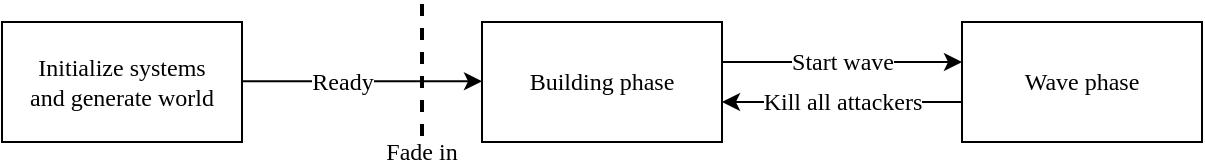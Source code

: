 <mxfile version="24.4.13" type="device">
  <diagram name="Page-1" id="PAqJ3YmhOcJzq5fDpwv0">
    <mxGraphModel dx="989" dy="577" grid="1" gridSize="10" guides="1" tooltips="1" connect="1" arrows="1" fold="1" page="1" pageScale="1" pageWidth="850" pageHeight="1100" math="0" shadow="0">
      <root>
        <mxCell id="0" />
        <mxCell id="1" parent="0" />
        <mxCell id="Hy2XRtjGEwtJJ9aIUxxK-1" value="Initialize systems&lt;br&gt;&lt;span style=&quot;background-color: initial;&quot;&gt;and generate world&lt;/span&gt;" style="rounded=0;whiteSpace=wrap;html=1;fontFamily=&quot;Latin Modern Regular 12&quot;;" vertex="1" parent="1">
          <mxGeometry x="120" y="210" width="120" height="60" as="geometry" />
        </mxCell>
        <mxCell id="Hy2XRtjGEwtJJ9aIUxxK-2" value="Ready" style="endArrow=classic;html=1;rounded=0;fontSize=12;fontFamily=&quot;Latin Modern Regular 12&quot;;" edge="1" parent="1">
          <mxGeometry x="-0.167" width="50" height="50" relative="1" as="geometry">
            <mxPoint x="240" y="239.66" as="sourcePoint" />
            <mxPoint x="360" y="239.66" as="targetPoint" />
            <mxPoint as="offset" />
          </mxGeometry>
        </mxCell>
        <mxCell id="Hy2XRtjGEwtJJ9aIUxxK-4" value="Building phase" style="rounded=0;whiteSpace=wrap;html=1;fontFamily=&quot;Latin Modern Regular 12&quot;;" vertex="1" parent="1">
          <mxGeometry x="360" y="210" width="120" height="60" as="geometry" />
        </mxCell>
        <mxCell id="Hy2XRtjGEwtJJ9aIUxxK-5" value="Start wave" style="endArrow=classic;html=1;rounded=0;fontSize=12;fontFamily=&quot;Latin Modern Regular 12&quot;;" edge="1" parent="1">
          <mxGeometry width="50" height="50" relative="1" as="geometry">
            <mxPoint x="480" y="230" as="sourcePoint" />
            <mxPoint x="600" y="230" as="targetPoint" />
          </mxGeometry>
        </mxCell>
        <mxCell id="Hy2XRtjGEwtJJ9aIUxxK-6" value="Wave phase" style="rounded=0;whiteSpace=wrap;html=1;fontFamily=&quot;Latin Modern Regular 12&quot;;" vertex="1" parent="1">
          <mxGeometry x="600" y="210" width="120" height="60" as="geometry" />
        </mxCell>
        <mxCell id="Hy2XRtjGEwtJJ9aIUxxK-7" value="Kill all attackers" style="endArrow=classic;html=1;rounded=0;fontSize=12;fontFamily=&quot;Latin Modern Regular 12&quot;;" edge="1" parent="1">
          <mxGeometry width="50" height="50" relative="1" as="geometry">
            <mxPoint x="600" y="250" as="sourcePoint" />
            <mxPoint x="480" y="250" as="targetPoint" />
          </mxGeometry>
        </mxCell>
        <mxCell id="Hy2XRtjGEwtJJ9aIUxxK-8" value="" style="endArrow=none;dashed=1;html=1;strokeWidth=2;rounded=0;" edge="1" parent="1">
          <mxGeometry width="50" height="50" relative="1" as="geometry">
            <mxPoint x="330" y="267" as="sourcePoint" />
            <mxPoint x="330" y="200" as="targetPoint" />
          </mxGeometry>
        </mxCell>
        <mxCell id="Hy2XRtjGEwtJJ9aIUxxK-10" value="Fade in" style="text;html=1;align=center;verticalAlign=middle;whiteSpace=wrap;rounded=0;fontFamily=&quot;Latin Modern Regular 12&quot;;" vertex="1" parent="1">
          <mxGeometry x="300" y="270" width="60" height="10" as="geometry" />
        </mxCell>
      </root>
    </mxGraphModel>
  </diagram>
</mxfile>
